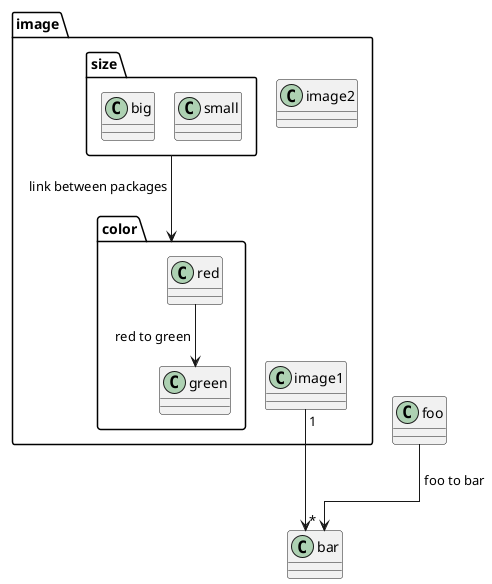 @startuml
!pragma layout elk

package image {
	package color {
		class red
		class green
		
		red->green : red to green
	}
	package size {
		class big
		class small
	}
	class image1
	class image2
	
	size -> color : link between packages
}

class foo
class bar

foo -> bar : foo to bar
image1 "1" -> "*" bar 

@enduml